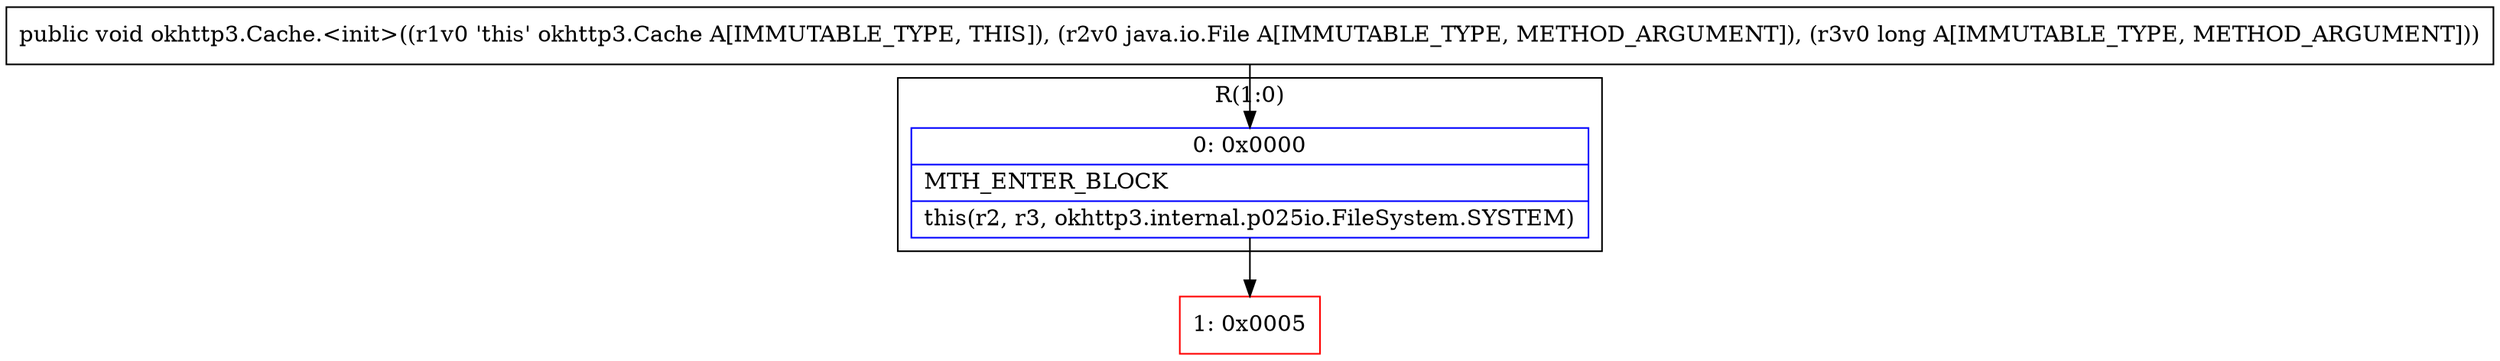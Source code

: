 digraph "CFG forokhttp3.Cache.\<init\>(Ljava\/io\/File;J)V" {
subgraph cluster_Region_1126171677 {
label = "R(1:0)";
node [shape=record,color=blue];
Node_0 [shape=record,label="{0\:\ 0x0000|MTH_ENTER_BLOCK\l|this(r2, r3, okhttp3.internal.p025io.FileSystem.SYSTEM)\l}"];
}
Node_1 [shape=record,color=red,label="{1\:\ 0x0005}"];
MethodNode[shape=record,label="{public void okhttp3.Cache.\<init\>((r1v0 'this' okhttp3.Cache A[IMMUTABLE_TYPE, THIS]), (r2v0 java.io.File A[IMMUTABLE_TYPE, METHOD_ARGUMENT]), (r3v0 long A[IMMUTABLE_TYPE, METHOD_ARGUMENT])) }"];
MethodNode -> Node_0;
Node_0 -> Node_1;
}

